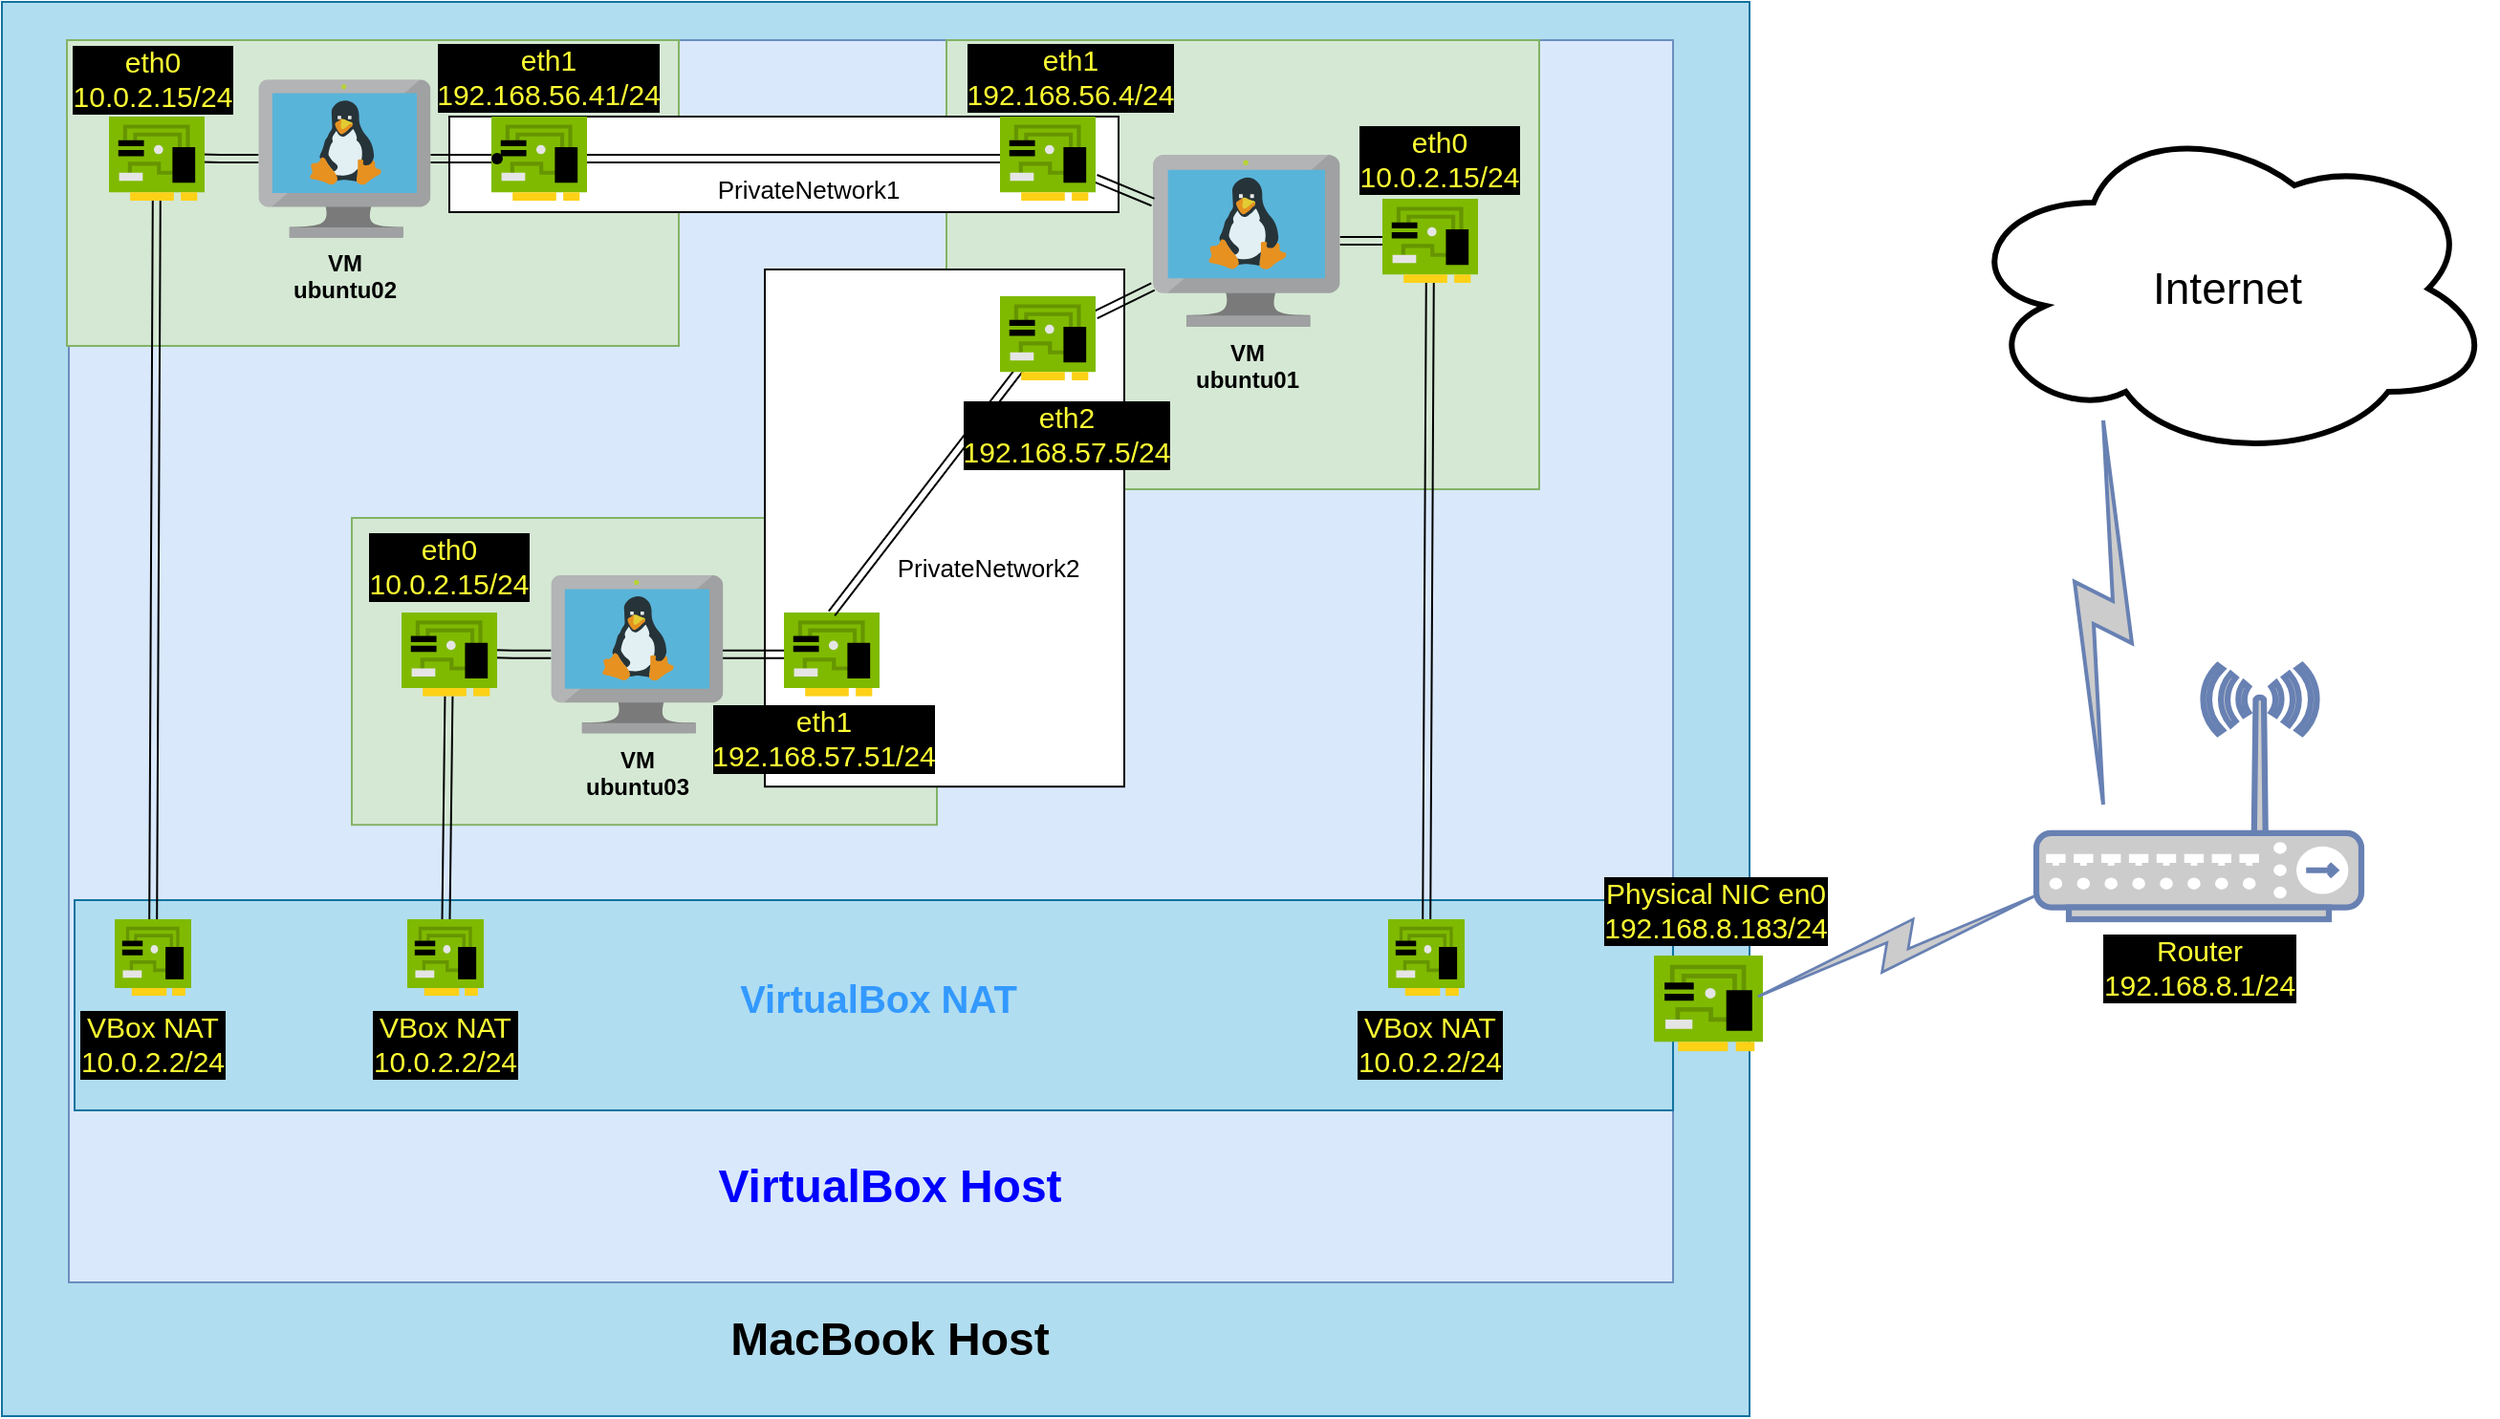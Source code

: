 <mxfile version="16.0.2" type="device"><diagram id="P3OHNACQ9uGuliHppLaI" name="Страница 1"><mxGraphModel dx="1106" dy="746" grid="1" gridSize="10" guides="1" tooltips="1" connect="1" arrows="1" fold="1" page="1" pageScale="1" pageWidth="1654" pageHeight="1169" math="0" shadow="0"><root><mxCell id="0"/><mxCell id="1" parent="0"/><mxCell id="1wE8p2s_JK_-3EqD1PaW-113" value="" style="rounded=0;whiteSpace=wrap;html=1;labelBackgroundColor=none;fontSize=15;fillColor=#b1ddf0;strokeColor=#10739e;" parent="1" vertex="1"><mxGeometry x="166" y="20" width="914" height="740" as="geometry"/></mxCell><mxCell id="1wE8p2s_JK_-3EqD1PaW-10" value="" style="rounded=0;whiteSpace=wrap;html=1;fillColor=#dae8fc;strokeColor=#6c8ebf;" parent="1" vertex="1"><mxGeometry x="201" y="40" width="839" height="650" as="geometry"/></mxCell><mxCell id="1wE8p2s_JK_-3EqD1PaW-78" value="" style="rounded=0;whiteSpace=wrap;html=1;fillColor=#d5e8d4;strokeColor=#82b366;" parent="1" vertex="1"><mxGeometry x="660" y="40" width="310" height="235" as="geometry"/></mxCell><mxCell id="1wE8p2s_JK_-3EqD1PaW-77" value="" style="rounded=0;whiteSpace=wrap;html=1;fillColor=#d5e8d4;strokeColor=#82b366;" parent="1" vertex="1"><mxGeometry x="200" y="40" width="320" height="160" as="geometry"/></mxCell><mxCell id="1wE8p2s_JK_-3EqD1PaW-52" value="" style="edgeStyle=orthogonalEdgeStyle;rounded=0;orthogonalLoop=1;jettySize=auto;html=1;shape=link;" parent="1" source="1wE8p2s_JK_-3EqD1PaW-49" target="1wE8p2s_JK_-3EqD1PaW-33" edge="1"><mxGeometry relative="1" as="geometry"/></mxCell><mxCell id="1wE8p2s_JK_-3EqD1PaW-49" value="" style="sketch=0;aspect=fixed;html=1;points=[];align=center;image;fontSize=12;image=img/lib/mscae/NetworkInterfaceCard.svg;direction=south;" parent="1" vertex="1"><mxGeometry x="888" y="123" width="50" height="44" as="geometry"/></mxCell><mxCell id="1wE8p2s_JK_-3EqD1PaW-81" value="eth0&lt;br&gt;10.0.2.15/24" style="text;html=1;strokeColor=none;fillColor=none;align=center;verticalAlign=middle;whiteSpace=wrap;rounded=0;labelBackgroundColor=#000000;fontSize=15;fontColor=#FFFF33;" parent="1" vertex="1"><mxGeometry x="215" y="45" width="60" height="30" as="geometry"/></mxCell><mxCell id="1wE8p2s_JK_-3EqD1PaW-84" value="eth0&lt;br&gt;10.0.2.15/24" style="text;html=1;strokeColor=none;fillColor=none;align=center;verticalAlign=middle;whiteSpace=wrap;rounded=0;labelBackgroundColor=#000000;fontSize=15;fontColor=#FFFF33;" parent="1" vertex="1"><mxGeometry x="888" y="87" width="60" height="30" as="geometry"/></mxCell><mxCell id="1wE8p2s_JK_-3EqD1PaW-33" value="&lt;b&gt;VM&lt;br&gt;ubuntu01&lt;/b&gt;" style="sketch=0;aspect=fixed;html=1;points=[];align=center;image;fontSize=12;image=img/lib/mscae/VM_Linux.svg;labelBackgroundColor=none;" parent="1" vertex="1"><mxGeometry x="768" y="100" width="97.82" height="90" as="geometry"/></mxCell><mxCell id="1wE8p2s_JK_-3EqD1PaW-110" value="VirtualBox Host" style="text;strokeColor=none;fillColor=none;html=1;fontSize=24;fontStyle=1;verticalAlign=middle;align=center;labelBackgroundColor=none;fontColor=#0000FF;" parent="1" vertex="1"><mxGeometry x="580" y="620" width="100" height="40" as="geometry"/></mxCell><mxCell id="1wE8p2s_JK_-3EqD1PaW-114" value="MacBook Host" style="text;strokeColor=none;fillColor=none;html=1;fontSize=24;fontStyle=1;verticalAlign=middle;align=center;labelBackgroundColor=none;fontColor=#000000;" parent="1" vertex="1"><mxGeometry x="580" y="700" width="100" height="40" as="geometry"/></mxCell><mxCell id="1wE8p2s_JK_-3EqD1PaW-116" value="" style="rounded=0;whiteSpace=wrap;html=1;labelBackgroundColor=none;fontSize=15;fillColor=#b1ddf0;strokeColor=#10739e;" parent="1" vertex="1"><mxGeometry x="204" y="490" width="836" height="110" as="geometry"/></mxCell><mxCell id="1wE8p2s_JK_-3EqD1PaW-57" value="" style="sketch=0;aspect=fixed;html=1;points=[];align=center;image;fontSize=12;image=img/lib/mscae/NetworkInterfaceCard.svg;fontFamily=Helvetica;fontColor=rgb(0, 0, 0);strokeColor=rgb(0, 0, 0);fillColor=rgb(255, 255, 255);direction=south;" parent="1" vertex="1"><mxGeometry x="225" y="500" width="40" height="40" as="geometry"/></mxCell><mxCell id="1wE8p2s_JK_-3EqD1PaW-105" value="VBox NAT&lt;br&gt;10.0.2.2/24" style="text;html=1;strokeColor=none;fillColor=none;align=center;verticalAlign=middle;whiteSpace=wrap;rounded=0;labelBackgroundColor=#000000;fontSize=15;fontColor=#FFFF33;" parent="1" vertex="1"><mxGeometry x="204" y="550" width="82" height="30" as="geometry"/></mxCell><mxCell id="1wE8p2s_JK_-3EqD1PaW-58" value="" style="edgeStyle=none;shape=link;rounded=0;orthogonalLoop=1;jettySize=auto;html=1;" parent="1" source="1wE8p2s_JK_-3EqD1PaW-27" target="1wE8p2s_JK_-3EqD1PaW-57" edge="1"><mxGeometry relative="1" as="geometry"/></mxCell><mxCell id="1wE8p2s_JK_-3EqD1PaW-65" value="" style="edgeStyle=none;shape=link;rounded=0;orthogonalLoop=1;jettySize=auto;html=1;" parent="1" source="1wE8p2s_JK_-3EqD1PaW-49" target="1wE8p2s_JK_-3EqD1PaW-64" edge="1"><mxGeometry relative="1" as="geometry"/></mxCell><mxCell id="1wE8p2s_JK_-3EqD1PaW-62" value="" style="sketch=0;aspect=fixed;html=1;points=[];align=center;image;fontSize=12;image=img/lib/mscae/NetworkInterfaceCard.svg;fontFamily=Helvetica;fontColor=rgb(0, 0, 0);strokeColor=rgb(0, 0, 0);fillColor=rgb(255, 255, 255);direction=south;" parent="1" vertex="1"><mxGeometry x="378" y="500" width="40" height="40" as="geometry"/></mxCell><mxCell id="1wE8p2s_JK_-3EqD1PaW-64" value="" style="sketch=0;aspect=fixed;html=1;points=[];align=center;image;fontSize=12;image=img/lib/mscae/NetworkInterfaceCard.svg;fontFamily=Helvetica;fontColor=rgb(0, 0, 0);strokeColor=rgb(0, 0, 0);fillColor=rgb(255, 255, 255);direction=south;" parent="1" vertex="1"><mxGeometry x="891" y="500" width="40" height="40" as="geometry"/></mxCell><mxCell id="1wE8p2s_JK_-3EqD1PaW-104" value="VBox NAT&lt;br&gt;10.0.2.2/24" style="text;html=1;strokeColor=none;fillColor=none;align=center;verticalAlign=middle;whiteSpace=wrap;rounded=0;labelBackgroundColor=#000000;fontSize=15;fontColor=#FFFF33;" parent="1" vertex="1"><mxGeometry x="357" y="550" width="82" height="30" as="geometry"/></mxCell><mxCell id="1wE8p2s_JK_-3EqD1PaW-106" value="VBox NAT&lt;br&gt;10.0.2.2/24" style="text;html=1;strokeColor=none;fillColor=none;align=center;verticalAlign=middle;whiteSpace=wrap;rounded=0;labelBackgroundColor=#000000;fontSize=15;fontColor=#FFFF33;" parent="1" vertex="1"><mxGeometry x="872" y="550" width="82" height="30" as="geometry"/></mxCell><mxCell id="1wE8p2s_JK_-3EqD1PaW-117" value="&lt;font color=&quot;#3399ff&quot;&gt;VirtualBox NAT&lt;/font&gt;" style="text;strokeColor=none;fillColor=none;html=1;fontSize=20;fontStyle=1;verticalAlign=middle;align=center;labelBackgroundColor=none;fontColor=#7EA6E0;" parent="1" vertex="1"><mxGeometry x="574" y="520.6" width="100" height="40" as="geometry"/></mxCell><mxCell id="1wE8p2s_JK_-3EqD1PaW-121" value="" style="edgeStyle=none;shape=link;rounded=0;orthogonalLoop=1;jettySize=auto;html=1;fontSize=20;fontColor=#3399FF;" parent="1" source="1wE8p2s_JK_-3EqD1PaW-120" edge="1"><mxGeometry relative="1" as="geometry"><mxPoint x="472" y="102.434" as="targetPoint"/></mxGeometry></mxCell><mxCell id="1wE8p2s_JK_-3EqD1PaW-120" value="" style="rounded=0;whiteSpace=wrap;html=1;labelBackgroundColor=none;fontSize=20;" parent="1" vertex="1"><mxGeometry x="400" y="80" width="350" height="50" as="geometry"/></mxCell><mxCell id="1wE8p2s_JK_-3EqD1PaW-118" value="" style="sketch=0;aspect=fixed;html=1;points=[];align=center;image;fontSize=12;image=img/lib/mscae/NetworkInterfaceCard.svg;labelBackgroundColor=none;fontColor=#3399FF;direction=south;" parent="1" vertex="1"><mxGeometry x="1030" y="519" width="57" height="50.16" as="geometry"/></mxCell><mxCell id="1wE8p2s_JK_-3EqD1PaW-119" value="Physical NIC en0&lt;br&gt;192.168.8.183/24" style="text;html=1;strokeColor=none;fillColor=none;align=center;verticalAlign=middle;whiteSpace=wrap;rounded=0;labelBackgroundColor=#000000;fontSize=15;fontColor=#FFFF33;" parent="1" vertex="1"><mxGeometry x="1002.5" y="480" width="119" height="30" as="geometry"/></mxCell><mxCell id="1wE8p2s_JK_-3EqD1PaW-50" value="" style="rounded=0;orthogonalLoop=1;jettySize=auto;html=1;shape=link;" parent="1" source="1wE8p2s_JK_-3EqD1PaW-47" target="1wE8p2s_JK_-3EqD1PaW-33" edge="1"><mxGeometry relative="1" as="geometry"/></mxCell><mxCell id="1wE8p2s_JK_-3EqD1PaW-68" value="" style="edgeStyle=none;shape=link;rounded=0;orthogonalLoop=1;jettySize=auto;html=1;" parent="1" target="1wE8p2s_JK_-3EqD1PaW-47" edge="1"><mxGeometry relative="1" as="geometry"><mxPoint x="472" y="102" as="sourcePoint"/></mxGeometry></mxCell><mxCell id="1wE8p2s_JK_-3EqD1PaW-47" value="" style="sketch=0;aspect=fixed;html=1;points=[];align=center;image;fontSize=12;image=img/lib/mscae/NetworkInterfaceCard.svg;direction=south;" parent="1" vertex="1"><mxGeometry x="688" y="80" width="50" height="44" as="geometry"/></mxCell><mxCell id="1wE8p2s_JK_-3EqD1PaW-122" value="" style="sketch=0;aspect=fixed;html=1;points=[];align=center;image;fontSize=12;image=img/lib/mscae/NetworkInterfaceCard.svg;direction=south;" parent="1" vertex="1"><mxGeometry x="422" y="80" width="50" height="44" as="geometry"/></mxCell><mxCell id="1wE8p2s_JK_-3EqD1PaW-123" value="" style="edgeStyle=none;shape=link;rounded=0;orthogonalLoop=1;jettySize=auto;html=1;fontSize=20;fontColor=#3399FF;" parent="1" source="1wE8p2s_JK_-3EqD1PaW-6" target="1wE8p2s_JK_-3EqD1PaW-122" edge="1"><mxGeometry relative="1" as="geometry"/></mxCell><mxCell id="1wE8p2s_JK_-3EqD1PaW-125" value="PrivateNetwork1" style="text;html=1;strokeColor=none;fillColor=none;align=center;verticalAlign=middle;whiteSpace=wrap;rounded=0;labelBackgroundColor=none;fontSize=13;fontColor=#000000;" parent="1" vertex="1"><mxGeometry x="558" y="103" width="60" height="30" as="geometry"/></mxCell><mxCell id="1wE8p2s_JK_-3EqD1PaW-30" value="" style="group" parent="1" vertex="1" connectable="0"><mxGeometry x="225" y="60.6" width="528" height="460" as="geometry"/></mxCell><mxCell id="1wE8p2s_JK_-3EqD1PaW-76" value="" style="rounded=0;whiteSpace=wrap;html=1;fillColor=#d5e8d4;strokeColor=#82b366;" parent="1wE8p2s_JK_-3EqD1PaW-30" vertex="1"><mxGeometry x="124" y="229.4" width="306" height="160.6" as="geometry"/></mxCell><mxCell id="1wE8p2s_JK_-3EqD1PaW-14" value="" style="edgeStyle=orthogonalEdgeStyle;rounded=0;orthogonalLoop=1;jettySize=auto;html=1;shape=link;" parent="1wE8p2s_JK_-3EqD1PaW-30" source="1wE8p2s_JK_-3EqD1PaW-6" edge="1"><mxGeometry relative="1" as="geometry"><mxPoint x="40" y="41" as="targetPoint"/></mxGeometry></mxCell><mxCell id="1wE8p2s_JK_-3EqD1PaW-27" value="" style="sketch=0;aspect=fixed;html=1;points=[];align=center;image;fontSize=12;image=img/lib/mscae/NetworkInterfaceCard.svg;direction=south;" parent="1wE8p2s_JK_-3EqD1PaW-30" vertex="1"><mxGeometry x="-3" y="19.4" width="50" height="44" as="geometry"/></mxCell><mxCell id="1wE8p2s_JK_-3EqD1PaW-86" value="eth0&lt;br&gt;10.0.2.15/24" style="text;html=1;strokeColor=none;fillColor=none;align=center;verticalAlign=middle;whiteSpace=wrap;rounded=0;labelBackgroundColor=#000000;fontSize=15;fontColor=#FFFF33;" parent="1wE8p2s_JK_-3EqD1PaW-30" vertex="1"><mxGeometry x="145" y="239.4" width="60" height="30" as="geometry"/></mxCell><mxCell id="1wE8p2s_JK_-3EqD1PaW-20" value="" style="shape=waypoint;sketch=0;size=6;pointerEvents=1;points=[];fillColor=default;resizable=0;rotatable=0;perimeter=centerPerimeter;snapToPoint=1;verticalAlign=top;labelBackgroundColor=default;" parent="1wE8p2s_JK_-3EqD1PaW-30" vertex="1"><mxGeometry x="180.0" y="21.4" width="40" height="40" as="geometry"/></mxCell><mxCell id="1wE8p2s_JK_-3EqD1PaW-82" value="eth1&lt;br&gt;192.168.56.41/24" style="text;html=1;strokeColor=none;fillColor=none;align=center;verticalAlign=middle;whiteSpace=wrap;rounded=0;labelBackgroundColor=#000000;fontSize=15;fontColor=#FFFF33;" parent="1wE8p2s_JK_-3EqD1PaW-30" vertex="1"><mxGeometry x="197" y="-16.6" width="60" height="30" as="geometry"/></mxCell><mxCell id="1wE8p2s_JK_-3EqD1PaW-89" value="eth1&lt;br&gt;192.168.56.4/24" style="text;html=1;strokeColor=none;fillColor=none;align=center;verticalAlign=middle;whiteSpace=wrap;rounded=0;labelBackgroundColor=#000000;fontSize=15;fontColor=#FFFF33;" parent="1wE8p2s_JK_-3EqD1PaW-30" vertex="1"><mxGeometry x="470" y="-16.6" width="60" height="30" as="geometry"/></mxCell><mxCell id="1wE8p2s_JK_-3EqD1PaW-6" value="&lt;b&gt;VM&lt;br&gt;ubuntu02&lt;/b&gt;" style="sketch=0;aspect=fixed;html=1;points=[];align=center;image;fontSize=12;image=img/lib/mscae/VM_Linux.svg;labelBackgroundColor=none;" parent="1wE8p2s_JK_-3EqD1PaW-30" vertex="1"><mxGeometry x="75.21" width="90" height="82.8" as="geometry"/></mxCell><mxCell id="1wE8p2s_JK_-3EqD1PaW-126" value="" style="rounded=0;whiteSpace=wrap;html=1;labelBackgroundColor=none;fontSize=13;" parent="1wE8p2s_JK_-3EqD1PaW-30" vertex="1"><mxGeometry x="340" y="99.4" width="188" height="270.6" as="geometry"/></mxCell><mxCell id="1wE8p2s_JK_-3EqD1PaW-90" value="eth2&lt;br&gt;192.168.57.5/24" style="text;html=1;strokeColor=none;fillColor=none;align=center;verticalAlign=middle;whiteSpace=wrap;rounded=0;labelBackgroundColor=#000000;fontSize=15;fontColor=#FFFF33;" parent="1wE8p2s_JK_-3EqD1PaW-30" vertex="1"><mxGeometry x="468" y="170.4" width="60" height="30" as="geometry"/></mxCell><mxCell id="1wE8p2s_JK_-3EqD1PaW-107" value="eth1&lt;br&gt;192.168.57.51/24" style="text;html=1;strokeColor=none;fillColor=none;align=center;verticalAlign=middle;whiteSpace=wrap;rounded=0;labelBackgroundColor=#000000;fontSize=15;fontColor=#FFFF33;" parent="1wE8p2s_JK_-3EqD1PaW-30" vertex="1"><mxGeometry x="341" y="329.4" width="60" height="30" as="geometry"/></mxCell><mxCell id="1wE8p2s_JK_-3EqD1PaW-127" value="PrivateNetwork2" style="text;html=1;strokeColor=none;fillColor=none;align=center;verticalAlign=middle;whiteSpace=wrap;rounded=0;labelBackgroundColor=none;fontSize=13;fontColor=#000000;" parent="1wE8p2s_JK_-3EqD1PaW-30" vertex="1"><mxGeometry x="427" y="240.4" width="60" height="30" as="geometry"/></mxCell><mxCell id="1wE8p2s_JK_-3EqD1PaW-38" value="" style="group" parent="1" vertex="1" connectable="0"><mxGeometry x="378" y="320" width="244" height="82.8" as="geometry"/></mxCell><mxCell id="1wE8p2s_JK_-3EqD1PaW-39" value="" style="edgeStyle=orthogonalEdgeStyle;rounded=0;orthogonalLoop=1;jettySize=auto;html=1;shape=link;" parent="1wE8p2s_JK_-3EqD1PaW-38" source="1wE8p2s_JK_-3EqD1PaW-40" edge="1"><mxGeometry relative="1" as="geometry"><mxPoint x="40" y="41" as="targetPoint"/></mxGeometry></mxCell><mxCell id="1wE8p2s_JK_-3EqD1PaW-41" value="" style="shape=waypoint;sketch=0;size=6;pointerEvents=1;points=[];fillColor=default;resizable=0;rotatable=0;perimeter=centerPerimeter;snapToPoint=1;verticalAlign=top;labelBackgroundColor=default;" parent="1wE8p2s_JK_-3EqD1PaW-38" vertex="1"><mxGeometry x="180.0" y="21.4" width="40" height="40" as="geometry"/></mxCell><mxCell id="1wE8p2s_JK_-3EqD1PaW-42" value="" style="edgeStyle=orthogonalEdgeStyle;rounded=0;orthogonalLoop=1;jettySize=auto;html=1;shape=link;" parent="1wE8p2s_JK_-3EqD1PaW-38" source="1wE8p2s_JK_-3EqD1PaW-40" target="1wE8p2s_JK_-3EqD1PaW-41" edge="1"><mxGeometry relative="1" as="geometry"/></mxCell><mxCell id="1wE8p2s_JK_-3EqD1PaW-43" value="" style="sketch=0;aspect=fixed;html=1;points=[];align=center;image;fontSize=12;image=img/lib/mscae/NetworkInterfaceCard.svg;direction=south;" parent="1wE8p2s_JK_-3EqD1PaW-38" vertex="1"><mxGeometry x="-3" y="19.4" width="50" height="44" as="geometry"/></mxCell><mxCell id="1wE8p2s_JK_-3EqD1PaW-40" value="&lt;b&gt;VM&lt;br&gt;ubuntu03&lt;/b&gt;" style="sketch=0;aspect=fixed;html=1;points=[];align=center;image;fontSize=12;image=img/lib/mscae/VM_Linux.svg;labelBackgroundColor=none;" parent="1wE8p2s_JK_-3EqD1PaW-38" vertex="1"><mxGeometry x="75.21" width="90" height="82.8" as="geometry"/></mxCell><mxCell id="1wE8p2s_JK_-3EqD1PaW-69" value="" style="shape=waypoint;sketch=0;size=6;pointerEvents=1;points=[];fillColor=default;resizable=0;rotatable=0;perimeter=centerPerimeter;snapToPoint=1;verticalAlign=top;labelBackgroundColor=default;" parent="1wE8p2s_JK_-3EqD1PaW-38" vertex="1"><mxGeometry x="202" y="19.4" width="40" height="40" as="geometry"/></mxCell><mxCell id="1wE8p2s_JK_-3EqD1PaW-44" value="" style="sketch=0;aspect=fixed;html=1;points=[];align=center;image;fontSize=12;image=img/lib/mscae/NetworkInterfaceCard.svg;direction=south;" parent="1wE8p2s_JK_-3EqD1PaW-38" vertex="1"><mxGeometry x="197" y="19.4" width="50" height="44" as="geometry"/></mxCell><mxCell id="1wE8p2s_JK_-3EqD1PaW-53" value="" style="edgeStyle=none;shape=link;rounded=0;orthogonalLoop=1;jettySize=auto;html=1;" parent="1" source="1wE8p2s_JK_-3EqD1PaW-48" target="1wE8p2s_JK_-3EqD1PaW-33" edge="1"><mxGeometry relative="1" as="geometry"/></mxCell><mxCell id="1wE8p2s_JK_-3EqD1PaW-70" value="" style="edgeStyle=none;shape=link;rounded=0;orthogonalLoop=1;jettySize=auto;html=1;" parent="1" edge="1"><mxGeometry relative="1" as="geometry"><mxPoint x="700" y="210" as="sourcePoint"/><mxPoint x="600" y="340" as="targetPoint"/></mxGeometry></mxCell><mxCell id="1wE8p2s_JK_-3EqD1PaW-48" value="" style="sketch=0;aspect=fixed;html=1;points=[];align=center;image;fontSize=12;image=img/lib/mscae/NetworkInterfaceCard.svg;direction=south;" parent="1" vertex="1"><mxGeometry x="688" y="174" width="50" height="44" as="geometry"/></mxCell><mxCell id="1wE8p2s_JK_-3EqD1PaW-128" value="" style="fontColor=#0066CC;verticalAlign=top;verticalLabelPosition=bottom;labelPosition=center;align=center;html=1;outlineConnect=0;fillColor=#CCCCCC;strokeColor=#6881B3;gradientColor=none;gradientDirection=north;strokeWidth=2;shape=mxgraph.networks.wireless_hub;labelBackgroundColor=none;fontSize=13;" parent="1" vertex="1"><mxGeometry x="1230" y="367" width="170" height="133" as="geometry"/></mxCell><mxCell id="1wE8p2s_JK_-3EqD1PaW-129" value="Router&lt;br&gt;192.168.8.1/24" style="text;html=1;strokeColor=none;fillColor=none;align=center;verticalAlign=middle;whiteSpace=wrap;rounded=0;labelBackgroundColor=#000000;fontSize=15;fontColor=#FFFF33;" parent="1" vertex="1"><mxGeometry x="1255.5" y="510" width="119" height="30" as="geometry"/></mxCell><mxCell id="1wE8p2s_JK_-3EqD1PaW-132" value="&lt;font style=&quot;font-size: 23px&quot;&gt;Internet&lt;/font&gt;" style="ellipse;shape=cloud;whiteSpace=wrap;html=1;labelBackgroundColor=none;fontSize=13;fontColor=#000000;strokeWidth=3;" parent="1" vertex="1"><mxGeometry x="1190" y="80" width="280" height="180" as="geometry"/></mxCell><mxCell id="1wE8p2s_JK_-3EqD1PaW-136" value="" style="fontColor=#0066CC;verticalAlign=top;verticalLabelPosition=bottom;labelPosition=center;align=center;html=1;outlineConnect=0;fillColor=#CCCCCC;strokeColor=#6881B3;gradientColor=none;gradientDirection=north;strokeWidth=2;shape=mxgraph.networks.comm_link;labelBackgroundColor=none;fontSize=23;direction=south;rotation=-20;" parent="1" vertex="1"><mxGeometry x="1079.73" y="503.57" width="155.4" height="20.6" as="geometry"/></mxCell><mxCell id="1wE8p2s_JK_-3EqD1PaW-137" value="" style="fontColor=#0066CC;verticalAlign=top;verticalLabelPosition=bottom;labelPosition=center;align=center;html=1;outlineConnect=0;fillColor=#CCCCCC;strokeColor=#6881B3;gradientColor=none;gradientDirection=north;strokeWidth=2;shape=mxgraph.networks.comm_link;labelBackgroundColor=none;fontSize=23;" parent="1" vertex="1"><mxGeometry x="1250" y="239" width="30" height="201" as="geometry"/></mxCell><mxCell id="1wE8p2s_JK_-3EqD1PaW-63" value="" style="edgeStyle=none;shape=link;rounded=0;orthogonalLoop=1;jettySize=auto;html=1;" parent="1" source="1wE8p2s_JK_-3EqD1PaW-43" target="1wE8p2s_JK_-3EqD1PaW-62" edge="1"><mxGeometry relative="1" as="geometry"/></mxCell></root></mxGraphModel></diagram></mxfile>